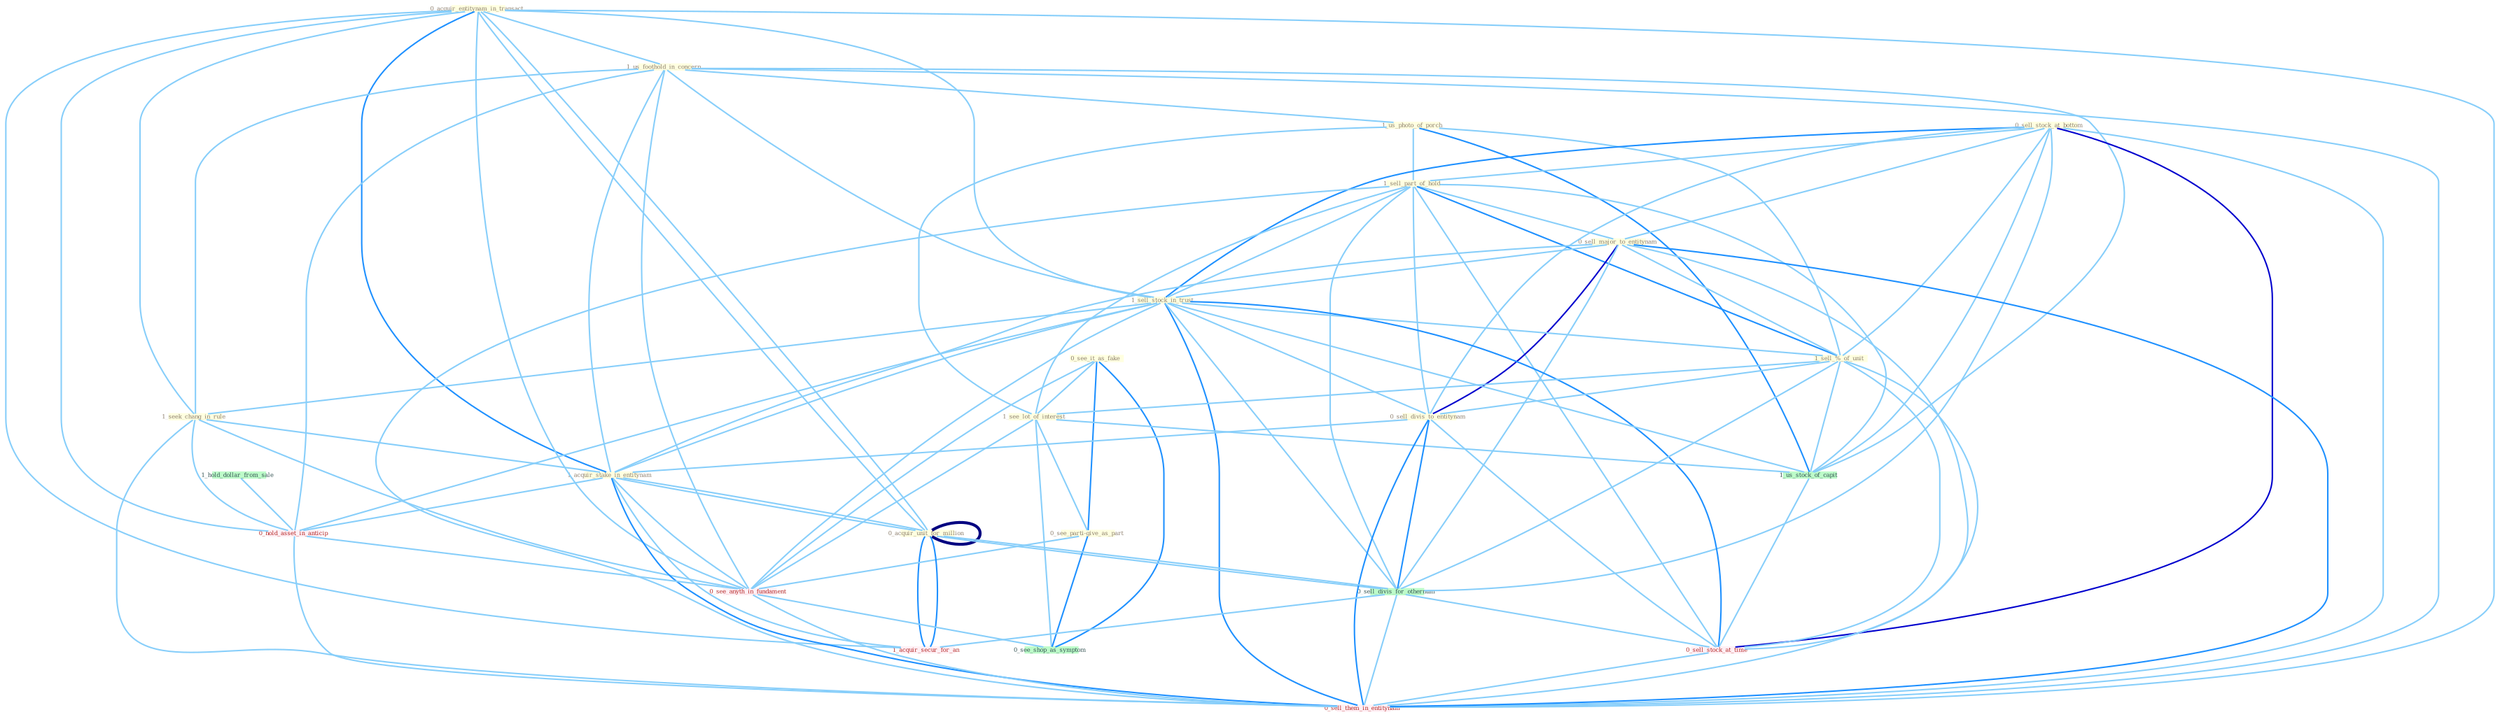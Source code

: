 Graph G{ 
    node
    [shape=polygon,style=filled,width=.5,height=.06,color="#BDFCC9",fixedsize=true,fontsize=4,
    fontcolor="#2f4f4f"];
    {node
    [color="#ffffe0", fontcolor="#8b7d6b"] "0_acquir_entitynam_in_transact " "0_see_it_as_fake " "1_us_foothold_in_concern " "1_us_photo_of_porch " "0_sell_stock_at_bottom " "1_sell_part_of_hold " "0_sell_major_to_entitynam " "1_sell_stock_in_trust " "0_acquir_unit_for_million " "1_sell_%_of_unit " "1_see_lot_of_interest " "0_sell_divis_to_entitynam " "1_seek_chang_in_rule " "1_acquir_stake_in_entitynam " "0_see_parti-give_as_part "}
{node [color="#fff0f5", fontcolor="#b22222"] "1_acquir_secur_for_an " "0_hold_asset_in_anticip " "0_sell_stock_at_time " "0_see_anyth_in_fundament " "0_sell_them_in_entitynam "}
edge [color="#B0E2FF"];

	"0_acquir_entitynam_in_transact " -- "1_us_foothold_in_concern " [w="1", color="#87cefa" ];
	"0_acquir_entitynam_in_transact " -- "1_sell_stock_in_trust " [w="1", color="#87cefa" ];
	"0_acquir_entitynam_in_transact " -- "0_acquir_unit_for_million " [w="1", color="#87cefa" ];
	"0_acquir_entitynam_in_transact " -- "1_seek_chang_in_rule " [w="1", color="#87cefa" ];
	"0_acquir_entitynam_in_transact " -- "1_acquir_stake_in_entitynam " [w="2", color="#1e90ff" , len=0.8];
	"0_acquir_entitynam_in_transact " -- "1_acquir_secur_for_an " [w="1", color="#87cefa" ];
	"0_acquir_entitynam_in_transact " -- "0_hold_asset_in_anticip " [w="1", color="#87cefa" ];
	"0_acquir_entitynam_in_transact " -- "0_see_anyth_in_fundament " [w="1", color="#87cefa" ];
	"0_acquir_entitynam_in_transact " -- "0_acquir_unit_for_million " [w="1", color="#87cefa" ];
	"0_acquir_entitynam_in_transact " -- "0_sell_them_in_entitynam " [w="1", color="#87cefa" ];
	"0_see_it_as_fake " -- "1_see_lot_of_interest " [w="1", color="#87cefa" ];
	"0_see_it_as_fake " -- "0_see_parti-give_as_part " [w="2", color="#1e90ff" , len=0.8];
	"0_see_it_as_fake " -- "0_see_anyth_in_fundament " [w="1", color="#87cefa" ];
	"0_see_it_as_fake " -- "0_see_shop_as_symptom " [w="2", color="#1e90ff" , len=0.8];
	"1_us_foothold_in_concern " -- "1_us_photo_of_porch " [w="1", color="#87cefa" ];
	"1_us_foothold_in_concern " -- "1_sell_stock_in_trust " [w="1", color="#87cefa" ];
	"1_us_foothold_in_concern " -- "1_seek_chang_in_rule " [w="1", color="#87cefa" ];
	"1_us_foothold_in_concern " -- "1_acquir_stake_in_entitynam " [w="1", color="#87cefa" ];
	"1_us_foothold_in_concern " -- "1_us_stock_of_capit " [w="1", color="#87cefa" ];
	"1_us_foothold_in_concern " -- "0_hold_asset_in_anticip " [w="1", color="#87cefa" ];
	"1_us_foothold_in_concern " -- "0_see_anyth_in_fundament " [w="1", color="#87cefa" ];
	"1_us_foothold_in_concern " -- "0_sell_them_in_entitynam " [w="1", color="#87cefa" ];
	"1_us_photo_of_porch " -- "1_sell_part_of_hold " [w="1", color="#87cefa" ];
	"1_us_photo_of_porch " -- "1_sell_%_of_unit " [w="1", color="#87cefa" ];
	"1_us_photo_of_porch " -- "1_see_lot_of_interest " [w="1", color="#87cefa" ];
	"1_us_photo_of_porch " -- "1_us_stock_of_capit " [w="2", color="#1e90ff" , len=0.8];
	"0_sell_stock_at_bottom " -- "1_sell_part_of_hold " [w="1", color="#87cefa" ];
	"0_sell_stock_at_bottom " -- "0_sell_major_to_entitynam " [w="1", color="#87cefa" ];
	"0_sell_stock_at_bottom " -- "1_sell_stock_in_trust " [w="2", color="#1e90ff" , len=0.8];
	"0_sell_stock_at_bottom " -- "1_sell_%_of_unit " [w="1", color="#87cefa" ];
	"0_sell_stock_at_bottom " -- "0_sell_divis_to_entitynam " [w="1", color="#87cefa" ];
	"0_sell_stock_at_bottom " -- "0_sell_divis_for_othernum " [w="1", color="#87cefa" ];
	"0_sell_stock_at_bottom " -- "1_us_stock_of_capit " [w="1", color="#87cefa" ];
	"0_sell_stock_at_bottom " -- "0_sell_stock_at_time " [w="3", color="#0000cd" , len=0.6];
	"0_sell_stock_at_bottom " -- "0_sell_them_in_entitynam " [w="1", color="#87cefa" ];
	"1_sell_part_of_hold " -- "0_sell_major_to_entitynam " [w="1", color="#87cefa" ];
	"1_sell_part_of_hold " -- "1_sell_stock_in_trust " [w="1", color="#87cefa" ];
	"1_sell_part_of_hold " -- "1_sell_%_of_unit " [w="2", color="#1e90ff" , len=0.8];
	"1_sell_part_of_hold " -- "1_see_lot_of_interest " [w="1", color="#87cefa" ];
	"1_sell_part_of_hold " -- "0_sell_divis_to_entitynam " [w="1", color="#87cefa" ];
	"1_sell_part_of_hold " -- "0_sell_divis_for_othernum " [w="1", color="#87cefa" ];
	"1_sell_part_of_hold " -- "1_us_stock_of_capit " [w="1", color="#87cefa" ];
	"1_sell_part_of_hold " -- "0_sell_stock_at_time " [w="1", color="#87cefa" ];
	"1_sell_part_of_hold " -- "0_sell_them_in_entitynam " [w="1", color="#87cefa" ];
	"0_sell_major_to_entitynam " -- "1_sell_stock_in_trust " [w="1", color="#87cefa" ];
	"0_sell_major_to_entitynam " -- "1_sell_%_of_unit " [w="1", color="#87cefa" ];
	"0_sell_major_to_entitynam " -- "0_sell_divis_to_entitynam " [w="3", color="#0000cd" , len=0.6];
	"0_sell_major_to_entitynam " -- "1_acquir_stake_in_entitynam " [w="1", color="#87cefa" ];
	"0_sell_major_to_entitynam " -- "0_sell_divis_for_othernum " [w="1", color="#87cefa" ];
	"0_sell_major_to_entitynam " -- "0_sell_stock_at_time " [w="1", color="#87cefa" ];
	"0_sell_major_to_entitynam " -- "0_sell_them_in_entitynam " [w="2", color="#1e90ff" , len=0.8];
	"1_sell_stock_in_trust " -- "1_sell_%_of_unit " [w="1", color="#87cefa" ];
	"1_sell_stock_in_trust " -- "0_sell_divis_to_entitynam " [w="1", color="#87cefa" ];
	"1_sell_stock_in_trust " -- "1_seek_chang_in_rule " [w="1", color="#87cefa" ];
	"1_sell_stock_in_trust " -- "1_acquir_stake_in_entitynam " [w="1", color="#87cefa" ];
	"1_sell_stock_in_trust " -- "0_sell_divis_for_othernum " [w="1", color="#87cefa" ];
	"1_sell_stock_in_trust " -- "1_us_stock_of_capit " [w="1", color="#87cefa" ];
	"1_sell_stock_in_trust " -- "0_hold_asset_in_anticip " [w="1", color="#87cefa" ];
	"1_sell_stock_in_trust " -- "0_sell_stock_at_time " [w="2", color="#1e90ff" , len=0.8];
	"1_sell_stock_in_trust " -- "0_see_anyth_in_fundament " [w="1", color="#87cefa" ];
	"1_sell_stock_in_trust " -- "0_sell_them_in_entitynam " [w="2", color="#1e90ff" , len=0.8];
	"0_acquir_unit_for_million " -- "1_acquir_stake_in_entitynam " [w="1", color="#87cefa" ];
	"0_acquir_unit_for_million " -- "0_sell_divis_for_othernum " [w="1", color="#87cefa" ];
	"0_acquir_unit_for_million " -- "1_acquir_secur_for_an " [w="2", color="#1e90ff" , len=0.8];
	"0_acquir_unit_for_million " -- "0_acquir_unit_for_million " [w="4", style=bold, color="#000080", len=0.4];
	"1_sell_%_of_unit " -- "1_see_lot_of_interest " [w="1", color="#87cefa" ];
	"1_sell_%_of_unit " -- "0_sell_divis_to_entitynam " [w="1", color="#87cefa" ];
	"1_sell_%_of_unit " -- "0_sell_divis_for_othernum " [w="1", color="#87cefa" ];
	"1_sell_%_of_unit " -- "1_us_stock_of_capit " [w="1", color="#87cefa" ];
	"1_sell_%_of_unit " -- "0_sell_stock_at_time " [w="1", color="#87cefa" ];
	"1_sell_%_of_unit " -- "0_sell_them_in_entitynam " [w="1", color="#87cefa" ];
	"1_see_lot_of_interest " -- "0_see_parti-give_as_part " [w="1", color="#87cefa" ];
	"1_see_lot_of_interest " -- "1_us_stock_of_capit " [w="1", color="#87cefa" ];
	"1_see_lot_of_interest " -- "0_see_anyth_in_fundament " [w="1", color="#87cefa" ];
	"1_see_lot_of_interest " -- "0_see_shop_as_symptom " [w="1", color="#87cefa" ];
	"0_sell_divis_to_entitynam " -- "1_acquir_stake_in_entitynam " [w="1", color="#87cefa" ];
	"0_sell_divis_to_entitynam " -- "0_sell_divis_for_othernum " [w="2", color="#1e90ff" , len=0.8];
	"0_sell_divis_to_entitynam " -- "0_sell_stock_at_time " [w="1", color="#87cefa" ];
	"0_sell_divis_to_entitynam " -- "0_sell_them_in_entitynam " [w="2", color="#1e90ff" , len=0.8];
	"1_seek_chang_in_rule " -- "1_acquir_stake_in_entitynam " [w="1", color="#87cefa" ];
	"1_seek_chang_in_rule " -- "0_hold_asset_in_anticip " [w="1", color="#87cefa" ];
	"1_seek_chang_in_rule " -- "0_see_anyth_in_fundament " [w="1", color="#87cefa" ];
	"1_seek_chang_in_rule " -- "0_sell_them_in_entitynam " [w="1", color="#87cefa" ];
	"1_acquir_stake_in_entitynam " -- "1_acquir_secur_for_an " [w="1", color="#87cefa" ];
	"1_acquir_stake_in_entitynam " -- "0_hold_asset_in_anticip " [w="1", color="#87cefa" ];
	"1_acquir_stake_in_entitynam " -- "0_see_anyth_in_fundament " [w="1", color="#87cefa" ];
	"1_acquir_stake_in_entitynam " -- "0_acquir_unit_for_million " [w="1", color="#87cefa" ];
	"1_acquir_stake_in_entitynam " -- "0_sell_them_in_entitynam " [w="2", color="#1e90ff" , len=0.8];
	"0_see_parti-give_as_part " -- "0_see_anyth_in_fundament " [w="1", color="#87cefa" ];
	"0_see_parti-give_as_part " -- "0_see_shop_as_symptom " [w="2", color="#1e90ff" , len=0.8];
	"0_sell_divis_for_othernum " -- "1_acquir_secur_for_an " [w="1", color="#87cefa" ];
	"0_sell_divis_for_othernum " -- "0_sell_stock_at_time " [w="1", color="#87cefa" ];
	"0_sell_divis_for_othernum " -- "0_acquir_unit_for_million " [w="1", color="#87cefa" ];
	"0_sell_divis_for_othernum " -- "0_sell_them_in_entitynam " [w="1", color="#87cefa" ];
	"1_acquir_secur_for_an " -- "0_acquir_unit_for_million " [w="2", color="#1e90ff" , len=0.8];
	"1_us_stock_of_capit " -- "0_sell_stock_at_time " [w="1", color="#87cefa" ];
	"1_hold_dollar_from_sale " -- "0_hold_asset_in_anticip " [w="1", color="#87cefa" ];
	"0_hold_asset_in_anticip " -- "0_see_anyth_in_fundament " [w="1", color="#87cefa" ];
	"0_hold_asset_in_anticip " -- "0_sell_them_in_entitynam " [w="1", color="#87cefa" ];
	"0_sell_stock_at_time " -- "0_sell_them_in_entitynam " [w="1", color="#87cefa" ];
	"0_see_anyth_in_fundament " -- "0_see_shop_as_symptom " [w="1", color="#87cefa" ];
	"0_see_anyth_in_fundament " -- "0_sell_them_in_entitynam " [w="1", color="#87cefa" ];
}